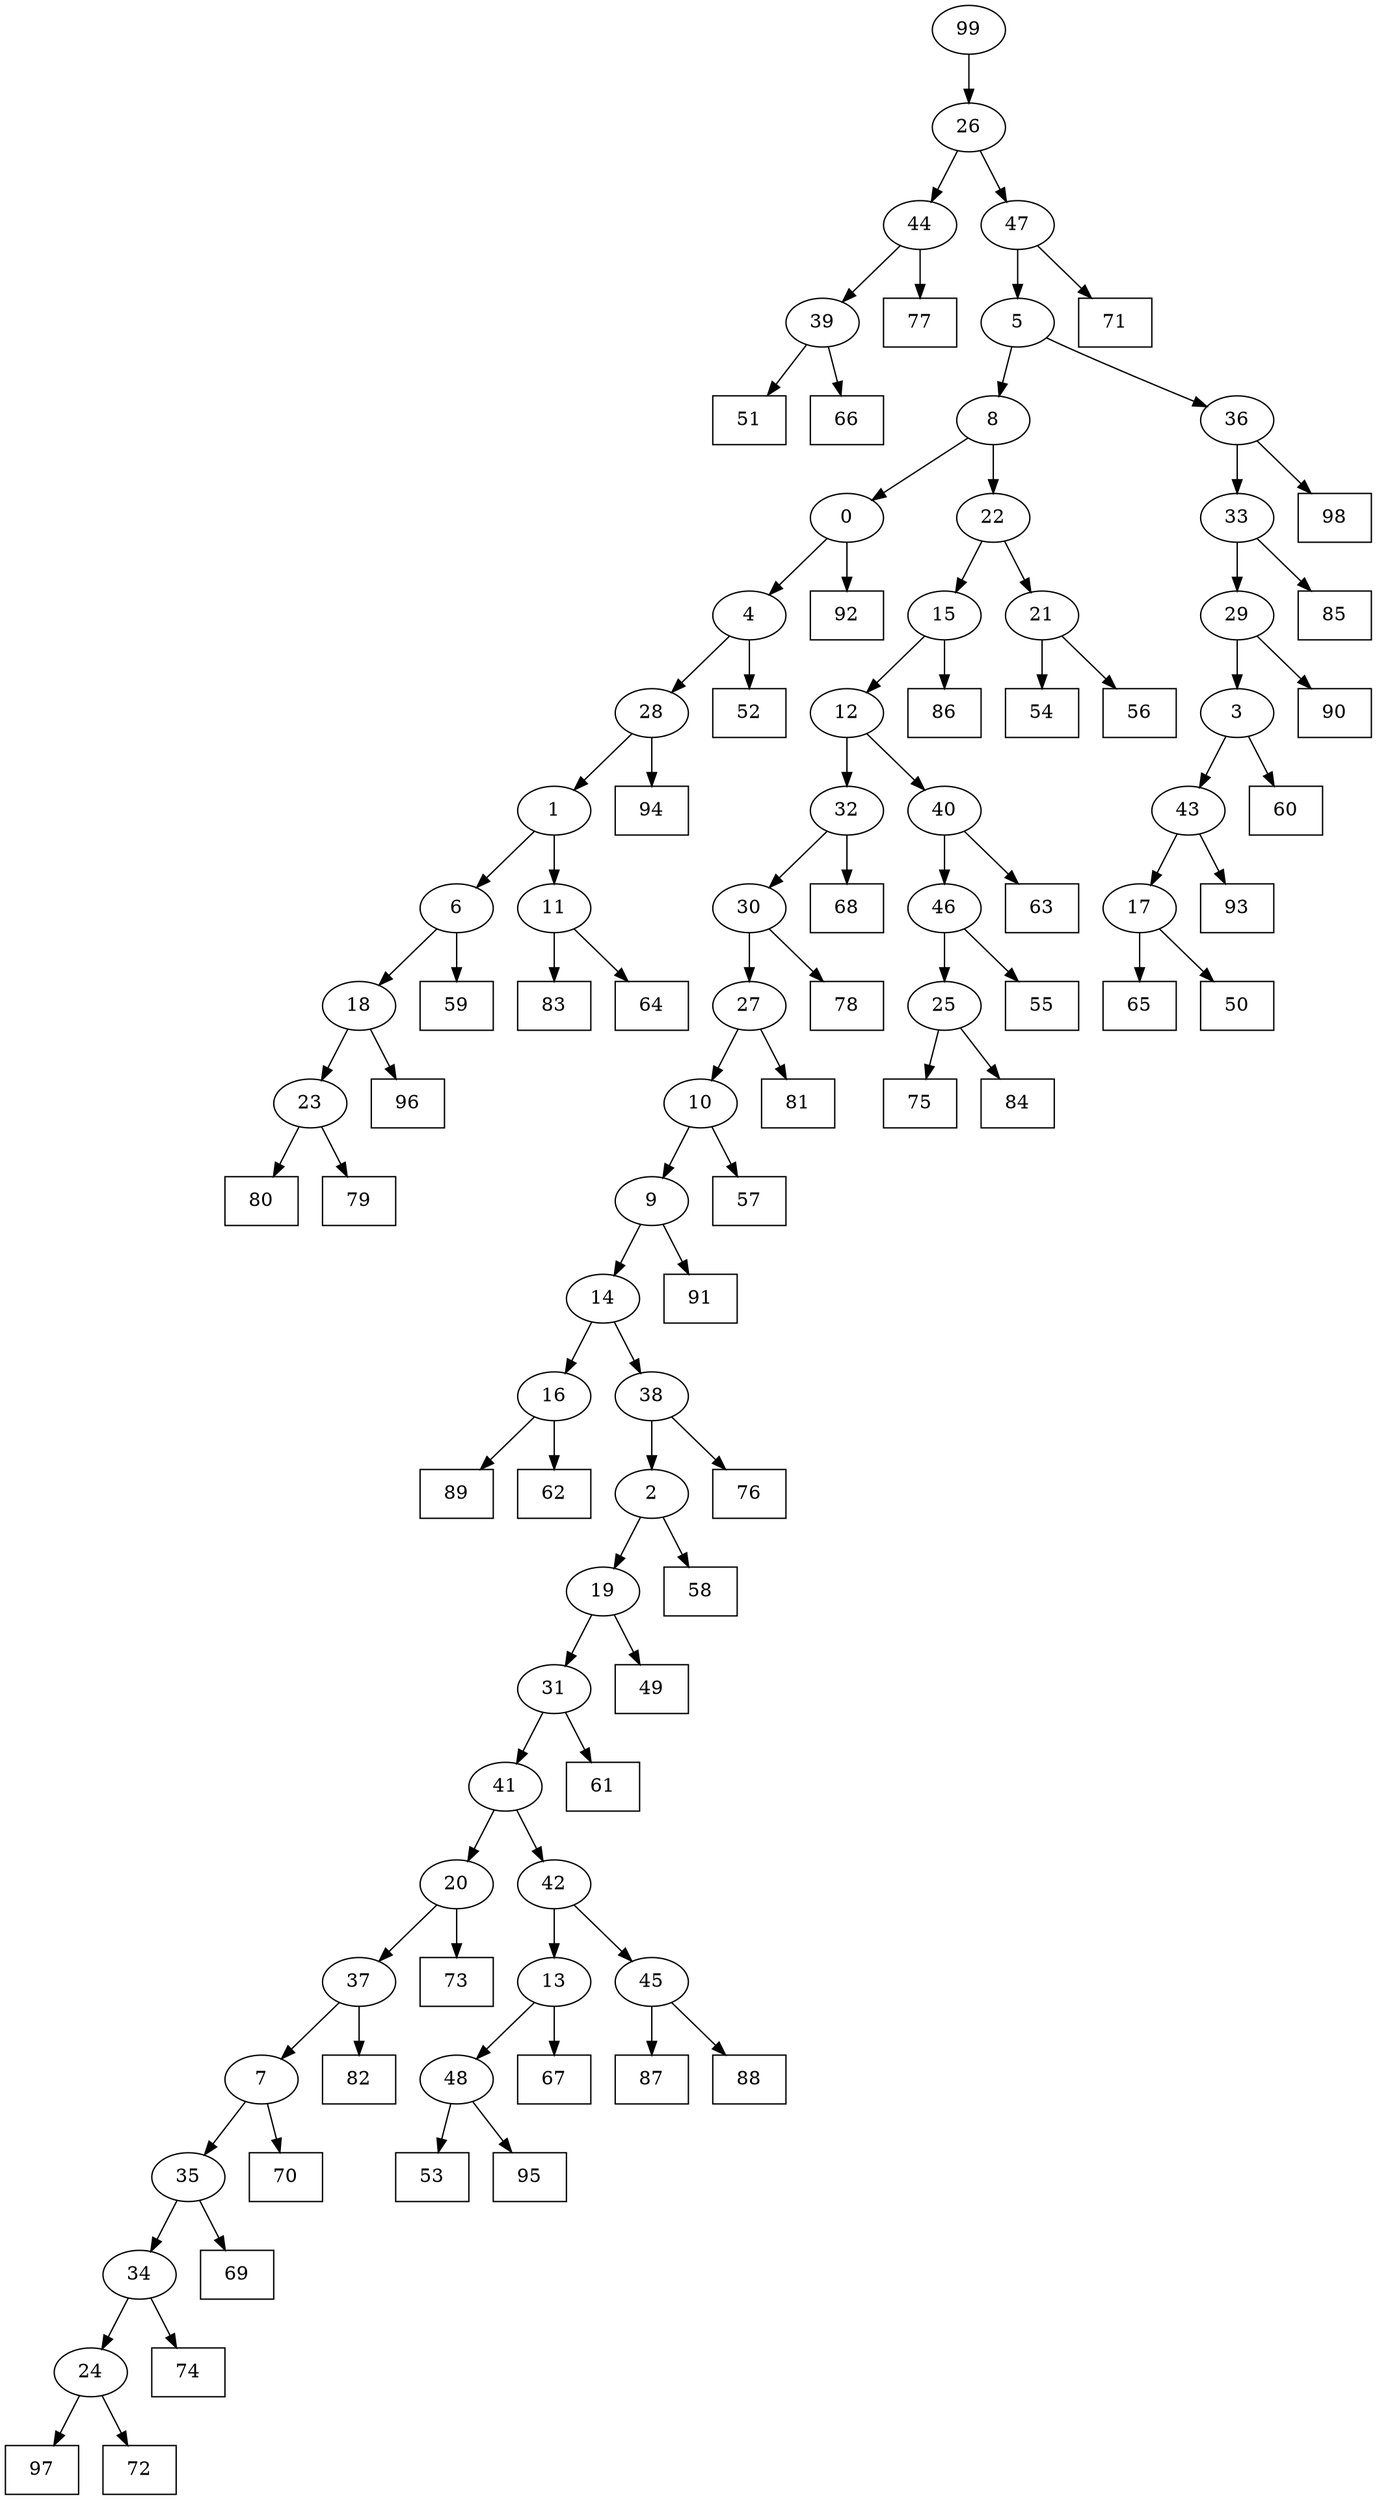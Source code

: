 digraph G {
0[label="0"];
1[label="1"];
2[label="2"];
3[label="3"];
4[label="4"];
5[label="5"];
6[label="6"];
7[label="7"];
8[label="8"];
9[label="9"];
10[label="10"];
11[label="11"];
12[label="12"];
13[label="13"];
14[label="14"];
15[label="15"];
16[label="16"];
17[label="17"];
18[label="18"];
19[label="19"];
20[label="20"];
21[label="21"];
22[label="22"];
23[label="23"];
24[label="24"];
25[label="25"];
26[label="26"];
27[label="27"];
28[label="28"];
29[label="29"];
30[label="30"];
31[label="31"];
32[label="32"];
33[label="33"];
34[label="34"];
35[label="35"];
36[label="36"];
37[label="37"];
38[label="38"];
39[label="39"];
40[label="40"];
41[label="41"];
42[label="42"];
43[label="43"];
44[label="44"];
45[label="45"];
46[label="46"];
47[label="47"];
48[label="48"];
49[shape=box,label="53"];
50[shape=box,label="67"];
51[shape=box,label="70"];
52[shape=box,label="49"];
53[shape=box,label="80"];
54[shape=box,label="96"];
55[shape=box,label="71"];
56[shape=box,label="74"];
57[shape=box,label="69"];
58[shape=box,label="90"];
59[shape=box,label="54"];
60[shape=box,label="92"];
61[shape=box,label="61"];
62[shape=box,label="60"];
63[shape=box,label="87"];
64[shape=box,label="65"];
65[shape=box,label="57"];
66[shape=box,label="82"];
67[shape=box,label="73"];
68[shape=box,label="51"];
69[shape=box,label="83"];
70[shape=box,label="50"];
71[shape=box,label="81"];
72[shape=box,label="75"];
73[shape=box,label="76"];
74[shape=box,label="95"];
75[shape=box,label="68"];
76[shape=box,label="94"];
77[shape=box,label="89"];
78[shape=box,label="77"];
79[shape=box,label="86"];
80[shape=box,label="78"];
81[shape=box,label="64"];
82[shape=box,label="88"];
83[shape=box,label="59"];
84[shape=box,label="55"];
85[shape=box,label="97"];
86[shape=box,label="58"];
87[shape=box,label="91"];
88[shape=box,label="85"];
89[shape=box,label="72"];
90[shape=box,label="98"];
91[shape=box,label="62"];
92[shape=box,label="93"];
93[shape=box,label="66"];
94[shape=box,label="56"];
95[shape=box,label="63"];
96[shape=box,label="52"];
97[shape=box,label="84"];
98[shape=box,label="79"];
99[label="99"];
30->80 ;
40->46 ;
6->83 ;
41->42 ;
15->79 ;
2->86 ;
23->98 ;
0->60 ;
25->72 ;
13->50 ;
24->89 ;
8->0 ;
14->16 ;
16->91 ;
45->82 ;
45->63 ;
11->81 ;
99->26 ;
17->70 ;
16->77 ;
25->97 ;
36->90 ;
35->57 ;
38->73 ;
27->71 ;
21->94 ;
20->37 ;
37->66 ;
23->53 ;
36->33 ;
33->88 ;
44->78 ;
33->29 ;
29->58 ;
34->24 ;
12->40 ;
15->12 ;
12->32 ;
24->85 ;
0->4 ;
4->96 ;
48->49 ;
2->19 ;
7->51 ;
10->9 ;
28->1 ;
1->6 ;
5->36 ;
9->87 ;
1->11 ;
11->69 ;
41->20 ;
20->67 ;
46->84 ;
10->65 ;
31->61 ;
43->17 ;
17->64 ;
7->35 ;
22->15 ;
27->10 ;
26->44 ;
6->18 ;
18->23 ;
32->75 ;
29->3 ;
3->62 ;
19->52 ;
13->48 ;
48->74 ;
18->54 ;
26->47 ;
47->55 ;
38->2 ;
31->41 ;
37->7 ;
35->34 ;
34->56 ;
46->25 ;
44->39 ;
39->93 ;
42->45 ;
8->22 ;
42->13 ;
47->5 ;
40->95 ;
32->30 ;
5->8 ;
4->28 ;
28->76 ;
30->27 ;
9->14 ;
14->38 ;
39->68 ;
3->43 ;
43->92 ;
19->31 ;
22->21 ;
21->59 ;
}
